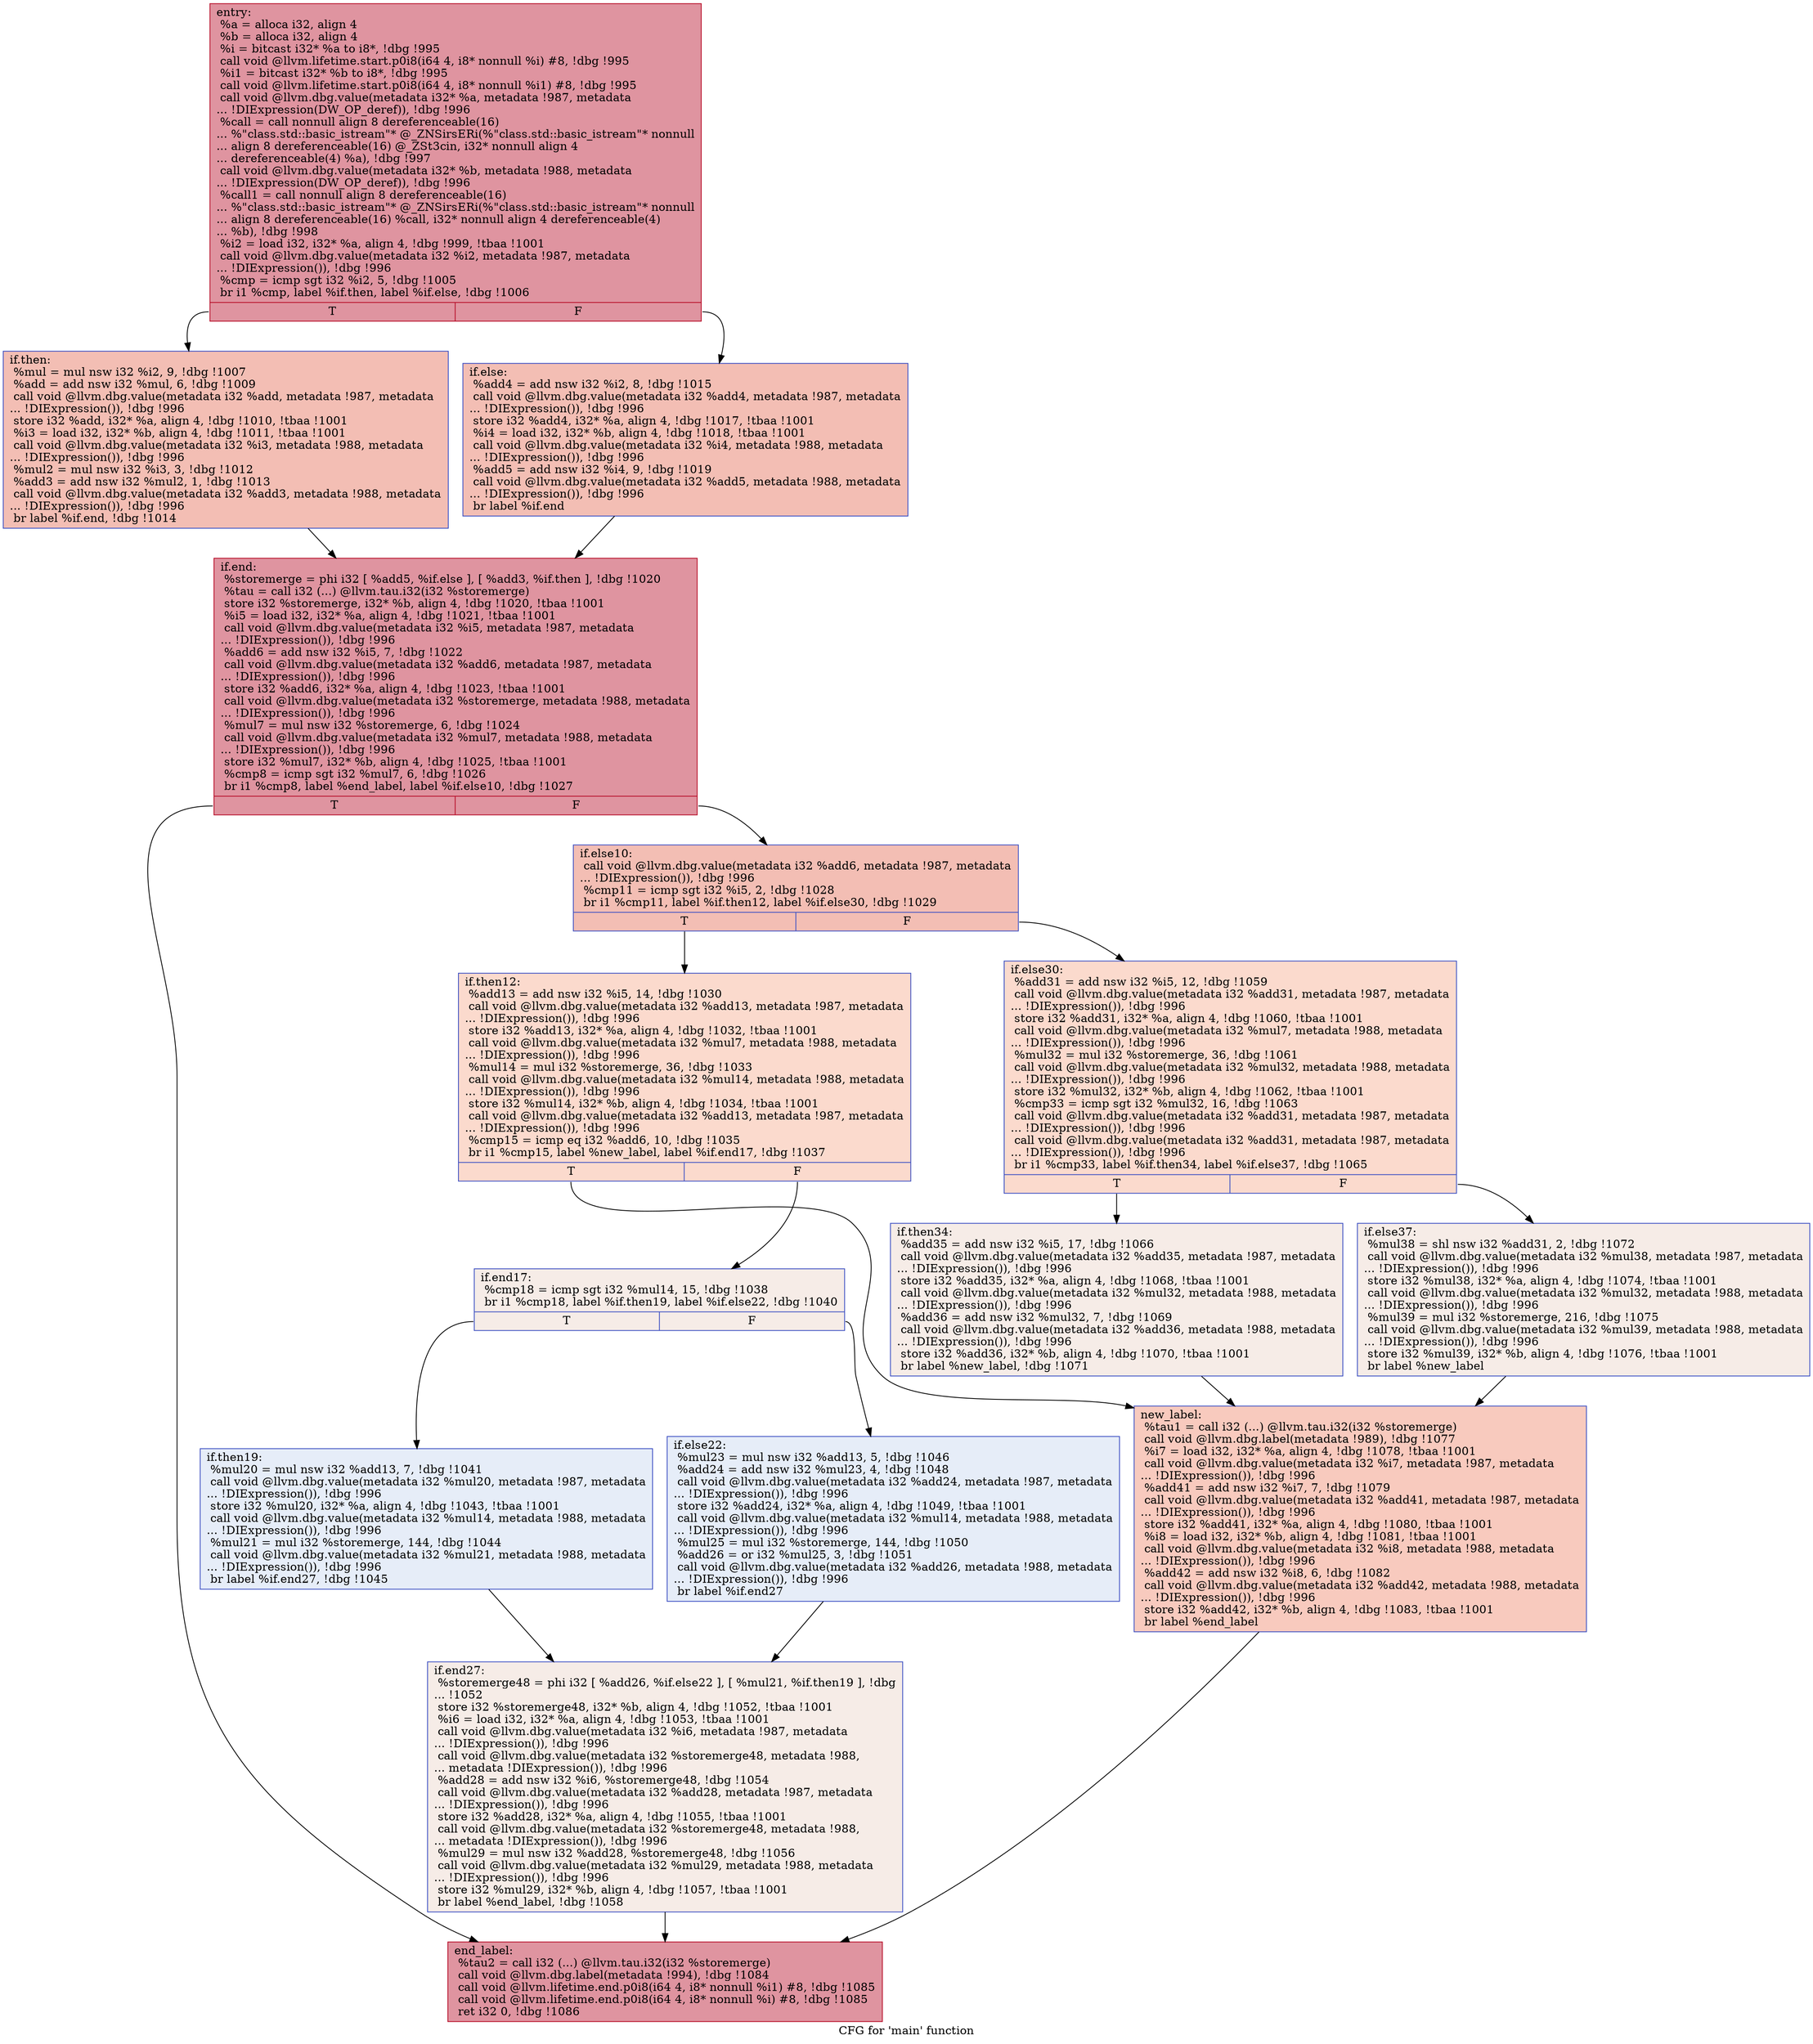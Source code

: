 digraph "CFG for 'main' function" {
	label="CFG for 'main' function";

	Node0x56507bee7fc0 [shape=record,color="#b70d28ff", style=filled, fillcolor="#b70d2870",label="{entry:\l  %a = alloca i32, align 4\l  %b = alloca i32, align 4\l  %i = bitcast i32* %a to i8*, !dbg !995\l  call void @llvm.lifetime.start.p0i8(i64 4, i8* nonnull %i) #8, !dbg !995\l  %i1 = bitcast i32* %b to i8*, !dbg !995\l  call void @llvm.lifetime.start.p0i8(i64 4, i8* nonnull %i1) #8, !dbg !995\l  call void @llvm.dbg.value(metadata i32* %a, metadata !987, metadata\l... !DIExpression(DW_OP_deref)), !dbg !996\l  %call = call nonnull align 8 dereferenceable(16)\l... %\"class.std::basic_istream\"* @_ZNSirsERi(%\"class.std::basic_istream\"* nonnull\l... align 8 dereferenceable(16) @_ZSt3cin, i32* nonnull align 4\l... dereferenceable(4) %a), !dbg !997\l  call void @llvm.dbg.value(metadata i32* %b, metadata !988, metadata\l... !DIExpression(DW_OP_deref)), !dbg !996\l  %call1 = call nonnull align 8 dereferenceable(16)\l... %\"class.std::basic_istream\"* @_ZNSirsERi(%\"class.std::basic_istream\"* nonnull\l... align 8 dereferenceable(16) %call, i32* nonnull align 4 dereferenceable(4)\l... %b), !dbg !998\l  %i2 = load i32, i32* %a, align 4, !dbg !999, !tbaa !1001\l  call void @llvm.dbg.value(metadata i32 %i2, metadata !987, metadata\l... !DIExpression()), !dbg !996\l  %cmp = icmp sgt i32 %i2, 5, !dbg !1005\l  br i1 %cmp, label %if.then, label %if.else, !dbg !1006\l|{<s0>T|<s1>F}}"];
	Node0x56507bee7fc0:s0 -> Node0x56507beeb660;
	Node0x56507bee7fc0:s1 -> Node0x56507beeb730;
	Node0x56507beeb660 [shape=record,color="#3d50c3ff", style=filled, fillcolor="#e36c5570",label="{if.then:                                          \l  %mul = mul nsw i32 %i2, 9, !dbg !1007\l  %add = add nsw i32 %mul, 6, !dbg !1009\l  call void @llvm.dbg.value(metadata i32 %add, metadata !987, metadata\l... !DIExpression()), !dbg !996\l  store i32 %add, i32* %a, align 4, !dbg !1010, !tbaa !1001\l  %i3 = load i32, i32* %b, align 4, !dbg !1011, !tbaa !1001\l  call void @llvm.dbg.value(metadata i32 %i3, metadata !988, metadata\l... !DIExpression()), !dbg !996\l  %mul2 = mul nsw i32 %i3, 3, !dbg !1012\l  %add3 = add nsw i32 %mul2, 1, !dbg !1013\l  call void @llvm.dbg.value(metadata i32 %add3, metadata !988, metadata\l... !DIExpression()), !dbg !996\l  br label %if.end, !dbg !1014\l}"];
	Node0x56507beeb660 -> Node0x56507beed0f0;
	Node0x56507beeb730 [shape=record,color="#3d50c3ff", style=filled, fillcolor="#e36c5570",label="{if.else:                                          \l  %add4 = add nsw i32 %i2, 8, !dbg !1015\l  call void @llvm.dbg.value(metadata i32 %add4, metadata !987, metadata\l... !DIExpression()), !dbg !996\l  store i32 %add4, i32* %a, align 4, !dbg !1017, !tbaa !1001\l  %i4 = load i32, i32* %b, align 4, !dbg !1018, !tbaa !1001\l  call void @llvm.dbg.value(metadata i32 %i4, metadata !988, metadata\l... !DIExpression()), !dbg !996\l  %add5 = add nsw i32 %i4, 9, !dbg !1019\l  call void @llvm.dbg.value(metadata i32 %add5, metadata !988, metadata\l... !DIExpression()), !dbg !996\l  br label %if.end\l}"];
	Node0x56507beeb730 -> Node0x56507beed0f0;
	Node0x56507beed0f0 [shape=record,color="#b70d28ff", style=filled, fillcolor="#b70d2870",label="{if.end:                                           \l  %storemerge = phi i32 [ %add5, %if.else ], [ %add3, %if.then ], !dbg !1020\l  %tau = call i32 (...) @llvm.tau.i32(i32 %storemerge)\l  store i32 %storemerge, i32* %b, align 4, !dbg !1020, !tbaa !1001\l  %i5 = load i32, i32* %a, align 4, !dbg !1021, !tbaa !1001\l  call void @llvm.dbg.value(metadata i32 %i5, metadata !987, metadata\l... !DIExpression()), !dbg !996\l  %add6 = add nsw i32 %i5, 7, !dbg !1022\l  call void @llvm.dbg.value(metadata i32 %add6, metadata !987, metadata\l... !DIExpression()), !dbg !996\l  store i32 %add6, i32* %a, align 4, !dbg !1023, !tbaa !1001\l  call void @llvm.dbg.value(metadata i32 %storemerge, metadata !988, metadata\l... !DIExpression()), !dbg !996\l  %mul7 = mul nsw i32 %storemerge, 6, !dbg !1024\l  call void @llvm.dbg.value(metadata i32 %mul7, metadata !988, metadata\l... !DIExpression()), !dbg !996\l  store i32 %mul7, i32* %b, align 4, !dbg !1025, !tbaa !1001\l  %cmp8 = icmp sgt i32 %mul7, 6, !dbg !1026\l  br i1 %cmp8, label %end_label, label %if.else10, !dbg !1027\l|{<s0>T|<s1>F}}"];
	Node0x56507beed0f0:s0 -> Node0x56507bef0100;
	Node0x56507beed0f0:s1 -> Node0x56507bef01b0;
	Node0x56507bef01b0 [shape=record,color="#3d50c3ff", style=filled, fillcolor="#e36c5570",label="{if.else10:                                        \l  call void @llvm.dbg.value(metadata i32 %add6, metadata !987, metadata\l... !DIExpression()), !dbg !996\l  %cmp11 = icmp sgt i32 %i5, 2, !dbg !1028\l  br i1 %cmp11, label %if.then12, label %if.else30, !dbg !1029\l|{<s0>T|<s1>F}}"];
	Node0x56507bef01b0:s0 -> Node0x56507bef07b0;
	Node0x56507bef01b0:s1 -> Node0x56507bef0830;
	Node0x56507bef07b0 [shape=record,color="#3d50c3ff", style=filled, fillcolor="#f7ac8e70",label="{if.then12:                                        \l  %add13 = add nsw i32 %i5, 14, !dbg !1030\l  call void @llvm.dbg.value(metadata i32 %add13, metadata !987, metadata\l... !DIExpression()), !dbg !996\l  store i32 %add13, i32* %a, align 4, !dbg !1032, !tbaa !1001\l  call void @llvm.dbg.value(metadata i32 %mul7, metadata !988, metadata\l... !DIExpression()), !dbg !996\l  %mul14 = mul i32 %storemerge, 36, !dbg !1033\l  call void @llvm.dbg.value(metadata i32 %mul14, metadata !988, metadata\l... !DIExpression()), !dbg !996\l  store i32 %mul14, i32* %b, align 4, !dbg !1034, !tbaa !1001\l  call void @llvm.dbg.value(metadata i32 %add13, metadata !987, metadata\l... !DIExpression()), !dbg !996\l  %cmp15 = icmp eq i32 %add6, 10, !dbg !1035\l  br i1 %cmp15, label %new_label, label %if.end17, !dbg !1037\l|{<s0>T|<s1>F}}"];
	Node0x56507bef07b0:s0 -> Node0x56507bef1b00;
	Node0x56507bef07b0:s1 -> Node0x56507bef2390;
	Node0x56507bef2390 [shape=record,color="#3d50c3ff", style=filled, fillcolor="#ead5c970",label="{if.end17:                                         \l  %cmp18 = icmp sgt i32 %mul14, 15, !dbg !1038\l  br i1 %cmp18, label %if.then19, label %if.else22, !dbg !1040\l|{<s0>T|<s1>F}}"];
	Node0x56507bef2390:s0 -> Node0x56507bef2860;
	Node0x56507bef2390:s1 -> Node0x56507bef28e0;
	Node0x56507bef2860 [shape=record,color="#3d50c3ff", style=filled, fillcolor="#c7d7f070",label="{if.then19:                                        \l  %mul20 = mul nsw i32 %add13, 7, !dbg !1041\l  call void @llvm.dbg.value(metadata i32 %mul20, metadata !987, metadata\l... !DIExpression()), !dbg !996\l  store i32 %mul20, i32* %a, align 4, !dbg !1043, !tbaa !1001\l  call void @llvm.dbg.value(metadata i32 %mul14, metadata !988, metadata\l... !DIExpression()), !dbg !996\l  %mul21 = mul i32 %storemerge, 144, !dbg !1044\l  call void @llvm.dbg.value(metadata i32 %mul21, metadata !988, metadata\l... !DIExpression()), !dbg !996\l  br label %if.end27, !dbg !1045\l}"];
	Node0x56507bef2860 -> Node0x56507bef36f0;
	Node0x56507bef28e0 [shape=record,color="#3d50c3ff", style=filled, fillcolor="#c7d7f070",label="{if.else22:                                        \l  %mul23 = mul nsw i32 %add13, 5, !dbg !1046\l  %add24 = add nsw i32 %mul23, 4, !dbg !1048\l  call void @llvm.dbg.value(metadata i32 %add24, metadata !987, metadata\l... !DIExpression()), !dbg !996\l  store i32 %add24, i32* %a, align 4, !dbg !1049, !tbaa !1001\l  call void @llvm.dbg.value(metadata i32 %mul14, metadata !988, metadata\l... !DIExpression()), !dbg !996\l  %mul25 = mul i32 %storemerge, 144, !dbg !1050\l  %add26 = or i32 %mul25, 3, !dbg !1051\l  call void @llvm.dbg.value(metadata i32 %add26, metadata !988, metadata\l... !DIExpression()), !dbg !996\l  br label %if.end27\l}"];
	Node0x56507bef28e0 -> Node0x56507bef36f0;
	Node0x56507bef36f0 [shape=record,color="#3d50c3ff", style=filled, fillcolor="#ead5c970",label="{if.end27:                                         \l  %storemerge48 = phi i32 [ %add26, %if.else22 ], [ %mul21, %if.then19 ], !dbg\l... !1052\l  store i32 %storemerge48, i32* %b, align 4, !dbg !1052, !tbaa !1001\l  %i6 = load i32, i32* %a, align 4, !dbg !1053, !tbaa !1001\l  call void @llvm.dbg.value(metadata i32 %i6, metadata !987, metadata\l... !DIExpression()), !dbg !996\l  call void @llvm.dbg.value(metadata i32 %storemerge48, metadata !988,\l... metadata !DIExpression()), !dbg !996\l  %add28 = add nsw i32 %i6, %storemerge48, !dbg !1054\l  call void @llvm.dbg.value(metadata i32 %add28, metadata !987, metadata\l... !DIExpression()), !dbg !996\l  store i32 %add28, i32* %a, align 4, !dbg !1055, !tbaa !1001\l  call void @llvm.dbg.value(metadata i32 %storemerge48, metadata !988,\l... metadata !DIExpression()), !dbg !996\l  %mul29 = mul nsw i32 %add28, %storemerge48, !dbg !1056\l  call void @llvm.dbg.value(metadata i32 %mul29, metadata !988, metadata\l... !DIExpression()), !dbg !996\l  store i32 %mul29, i32* %b, align 4, !dbg !1057, !tbaa !1001\l  br label %end_label, !dbg !1058\l}"];
	Node0x56507bef36f0 -> Node0x56507bef0100;
	Node0x56507bef0830 [shape=record,color="#3d50c3ff", style=filled, fillcolor="#f7ac8e70",label="{if.else30:                                        \l  %add31 = add nsw i32 %i5, 12, !dbg !1059\l  call void @llvm.dbg.value(metadata i32 %add31, metadata !987, metadata\l... !DIExpression()), !dbg !996\l  store i32 %add31, i32* %a, align 4, !dbg !1060, !tbaa !1001\l  call void @llvm.dbg.value(metadata i32 %mul7, metadata !988, metadata\l... !DIExpression()), !dbg !996\l  %mul32 = mul i32 %storemerge, 36, !dbg !1061\l  call void @llvm.dbg.value(metadata i32 %mul32, metadata !988, metadata\l... !DIExpression()), !dbg !996\l  store i32 %mul32, i32* %b, align 4, !dbg !1062, !tbaa !1001\l  %cmp33 = icmp sgt i32 %mul32, 16, !dbg !1063\l  call void @llvm.dbg.value(metadata i32 %add31, metadata !987, metadata\l... !DIExpression()), !dbg !996\l  call void @llvm.dbg.value(metadata i32 %add31, metadata !987, metadata\l... !DIExpression()), !dbg !996\l  br i1 %cmp33, label %if.then34, label %if.else37, !dbg !1065\l|{<s0>T|<s1>F}}"];
	Node0x56507bef0830:s0 -> Node0x56507bef7b70;
	Node0x56507bef0830:s1 -> Node0x56507bef7bc0;
	Node0x56507bef7b70 [shape=record,color="#3d50c3ff", style=filled, fillcolor="#ead5c970",label="{if.then34:                                        \l  %add35 = add nsw i32 %i5, 17, !dbg !1066\l  call void @llvm.dbg.value(metadata i32 %add35, metadata !987, metadata\l... !DIExpression()), !dbg !996\l  store i32 %add35, i32* %a, align 4, !dbg !1068, !tbaa !1001\l  call void @llvm.dbg.value(metadata i32 %mul32, metadata !988, metadata\l... !DIExpression()), !dbg !996\l  %add36 = add nsw i32 %mul32, 7, !dbg !1069\l  call void @llvm.dbg.value(metadata i32 %add36, metadata !988, metadata\l... !DIExpression()), !dbg !996\l  store i32 %add36, i32* %b, align 4, !dbg !1070, !tbaa !1001\l  br label %new_label, !dbg !1071\l}"];
	Node0x56507bef7b70 -> Node0x56507bef1b00;
	Node0x56507bef7bc0 [shape=record,color="#3d50c3ff", style=filled, fillcolor="#ead5c970",label="{if.else37:                                        \l  %mul38 = shl nsw i32 %add31, 2, !dbg !1072\l  call void @llvm.dbg.value(metadata i32 %mul38, metadata !987, metadata\l... !DIExpression()), !dbg !996\l  store i32 %mul38, i32* %a, align 4, !dbg !1074, !tbaa !1001\l  call void @llvm.dbg.value(metadata i32 %mul32, metadata !988, metadata\l... !DIExpression()), !dbg !996\l  %mul39 = mul i32 %storemerge, 216, !dbg !1075\l  call void @llvm.dbg.value(metadata i32 %mul39, metadata !988, metadata\l... !DIExpression()), !dbg !996\l  store i32 %mul39, i32* %b, align 4, !dbg !1076, !tbaa !1001\l  br label %new_label\l}"];
	Node0x56507bef7bc0 -> Node0x56507bef1b00;
	Node0x56507bef1b00 [shape=record,color="#3d50c3ff", style=filled, fillcolor="#ef886b70",label="{new_label:                                        \l  %tau1 = call i32 (...) @llvm.tau.i32(i32 %storemerge)\l  call void @llvm.dbg.label(metadata !989), !dbg !1077\l  %i7 = load i32, i32* %a, align 4, !dbg !1078, !tbaa !1001\l  call void @llvm.dbg.value(metadata i32 %i7, metadata !987, metadata\l... !DIExpression()), !dbg !996\l  %add41 = add nsw i32 %i7, 7, !dbg !1079\l  call void @llvm.dbg.value(metadata i32 %add41, metadata !987, metadata\l... !DIExpression()), !dbg !996\l  store i32 %add41, i32* %a, align 4, !dbg !1080, !tbaa !1001\l  %i8 = load i32, i32* %b, align 4, !dbg !1081, !tbaa !1001\l  call void @llvm.dbg.value(metadata i32 %i8, metadata !988, metadata\l... !DIExpression()), !dbg !996\l  %add42 = add nsw i32 %i8, 6, !dbg !1082\l  call void @llvm.dbg.value(metadata i32 %add42, metadata !988, metadata\l... !DIExpression()), !dbg !996\l  store i32 %add42, i32* %b, align 4, !dbg !1083, !tbaa !1001\l  br label %end_label\l}"];
	Node0x56507bef1b00 -> Node0x56507bef0100;
	Node0x56507bef0100 [shape=record,color="#b70d28ff", style=filled, fillcolor="#b70d2870",label="{end_label:                                        \l  %tau2 = call i32 (...) @llvm.tau.i32(i32 %storemerge)\l  call void @llvm.dbg.label(metadata !994), !dbg !1084\l  call void @llvm.lifetime.end.p0i8(i64 4, i8* nonnull %i1) #8, !dbg !1085\l  call void @llvm.lifetime.end.p0i8(i64 4, i8* nonnull %i) #8, !dbg !1085\l  ret i32 0, !dbg !1086\l}"];
}
